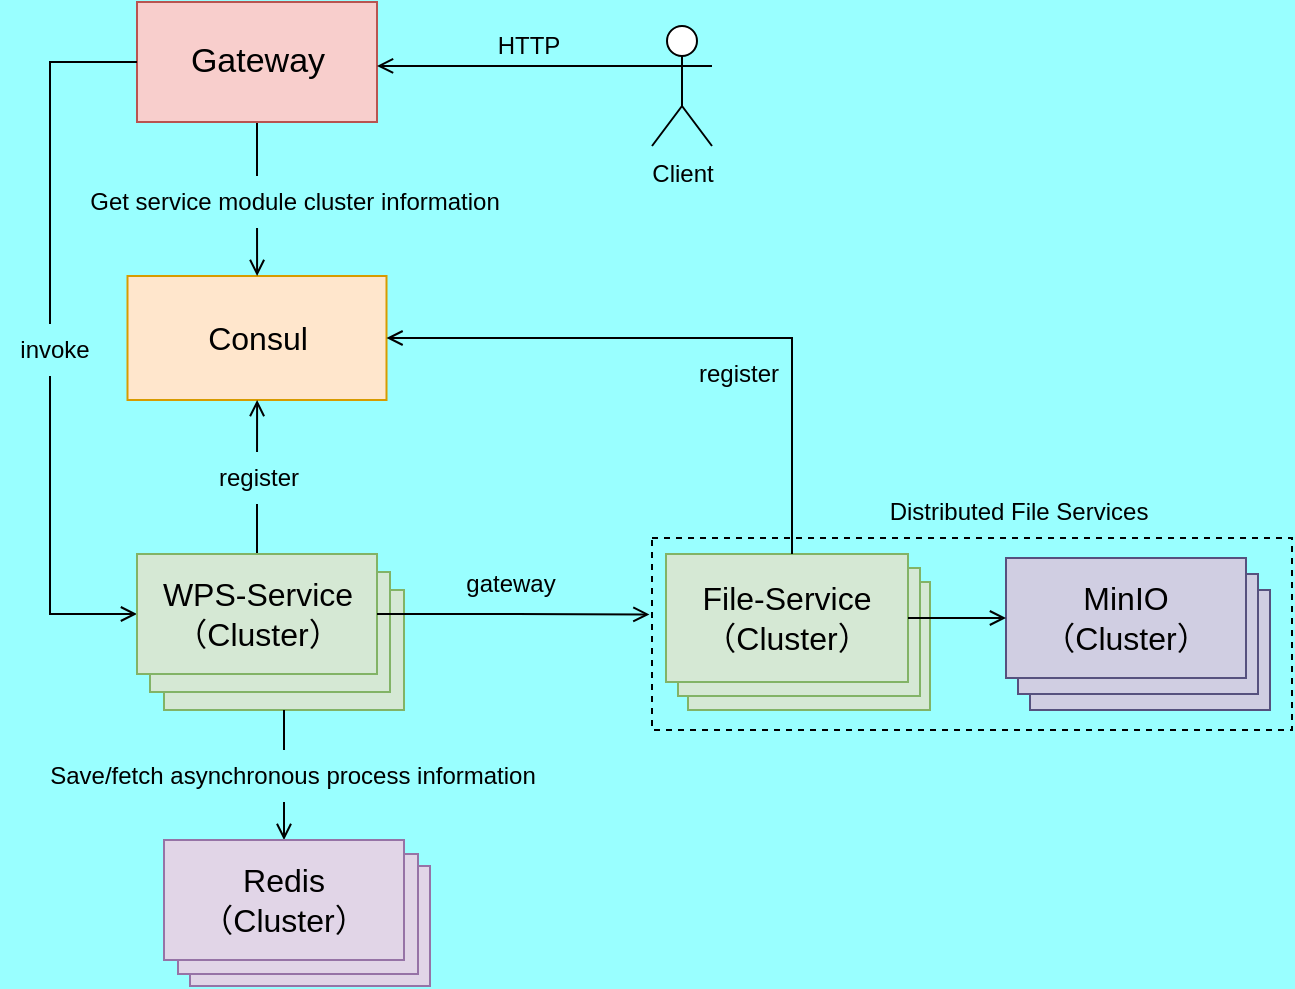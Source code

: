 <mxfile compressed="true" version="22.1.2" type="device"><diagram name="overall structure" id="um61lCRtK5Swq_zVHFhC"><mxGraphModel dx="977" dy="564" grid="0" gridSize="10" guides="1" tooltips="1" connect="1" arrows="1" fold="1" page="0" pageScale="1" pageWidth="827" pageHeight="1169" background="#99FFFF" math="0" shadow="0"><root><mxCell id="0"/><mxCell id="1" parent="0"/><mxCell id="hV25eAa1DgaRUT5z71-g-20" value="" style="rounded=0;whiteSpace=wrap;html=1;fontFamily=Helvetica;fontSize=11;fontColor=default;labelBackgroundColor=default;strokeColor=default;dashed=1;fillColor=none;" parent="1" vertex="1"><mxGeometry x="623" y="354" width="320" height="96" as="geometry"/></mxCell><mxCell id="CDNdN_m22lbI_4HeYdGC-1" value="&lt;font style=&quot;font-size: 16px;&quot;&gt;Consul&lt;br&gt;&lt;/font&gt;" style="rounded=0;whiteSpace=wrap;html=1;fillColor=#ffe6cc;strokeColor=#d79b00;" parent="1" vertex="1"><mxGeometry x="360.75" y="223" width="129.5" height="62" as="geometry"/></mxCell><mxCell id="CDNdN_m22lbI_4HeYdGC-18" style="edgeStyle=orthogonalEdgeStyle;rounded=0;orthogonalLoop=1;jettySize=auto;html=1;strokeColor=default;align=center;verticalAlign=middle;fontFamily=Helvetica;fontSize=11;fontColor=default;labelBackgroundColor=default;endArrow=open;endFill=0;" parent="1" source="CDNdN_m22lbI_4HeYdGC-16" target="CDNdN_m22lbI_4HeYdGC-1" edge="1"><mxGeometry relative="1" as="geometry"/></mxCell><mxCell id="CDNdN_m22lbI_4HeYdGC-16" value="&lt;font style=&quot;font-size: 17px;&quot;&gt;Gateway&lt;/font&gt;" style="rounded=0;whiteSpace=wrap;html=1;fillColor=#f8cecc;strokeColor=#b85450;" parent="1" vertex="1"><mxGeometry x="365.5" y="86" width="120" height="60" as="geometry"/></mxCell><mxCell id="CDNdN_m22lbI_4HeYdGC-20" value="Get service module cluster information" style="text;html=1;align=center;verticalAlign=middle;resizable=0;points=[];autosize=1;strokeColor=none;fillColor=#99FFFF;" parent="1" vertex="1"><mxGeometry x="332" y="173" width="223" height="26" as="geometry"/></mxCell><mxCell id="CDNdN_m22lbI_4HeYdGC-24" style="edgeStyle=orthogonalEdgeStyle;rounded=0;orthogonalLoop=1;jettySize=auto;html=1;strokeColor=default;align=center;verticalAlign=middle;fontFamily=Helvetica;fontSize=11;fontColor=default;labelBackgroundColor=default;endArrow=open;endFill=0;exitX=0;exitY=0.333;exitDx=0;exitDy=0;exitPerimeter=0;" parent="1" source="CDNdN_m22lbI_4HeYdGC-23" target="CDNdN_m22lbI_4HeYdGC-16" edge="1"><mxGeometry relative="1" as="geometry"><mxPoint x="620" y="9" as="sourcePoint"/><Array as="points"><mxPoint x="623" y="118"/></Array></mxGeometry></mxCell><mxCell id="CDNdN_m22lbI_4HeYdGC-23" value="Client" style="shape=umlActor;verticalLabelPosition=bottom;verticalAlign=top;html=1;outlineConnect=0;" parent="1" vertex="1"><mxGeometry x="623" y="98" width="30" height="60" as="geometry"/></mxCell><mxCell id="CDNdN_m22lbI_4HeYdGC-25" value="HTTP" style="text;html=1;align=center;verticalAlign=middle;resizable=0;points=[];autosize=1;strokeColor=none;fillColor=none;" parent="1" vertex="1"><mxGeometry x="537" y="95" width="47" height="25" as="geometry"/></mxCell><mxCell id="HA1Ep-mTGv1zQrVdYoo_-2" style="edgeStyle=orthogonalEdgeStyle;rounded=0;orthogonalLoop=1;jettySize=auto;html=1;strokeColor=default;align=center;verticalAlign=middle;fontFamily=Helvetica;fontSize=11;fontColor=default;labelBackgroundColor=default;endArrow=open;endFill=0;" parent="1" source="CDNdN_m22lbI_4HeYdGC-27" target="CDNdN_m22lbI_4HeYdGC-1" edge="1"><mxGeometry relative="1" as="geometry"/></mxCell><mxCell id="HA1Ep-mTGv1zQrVdYoo_-4" style="edgeStyle=orthogonalEdgeStyle;rounded=0;orthogonalLoop=1;jettySize=auto;html=1;strokeColor=default;align=center;verticalAlign=middle;fontFamily=Helvetica;fontSize=11;fontColor=default;labelBackgroundColor=default;endArrow=open;endFill=0;" parent="1" source="CDNdN_m22lbI_4HeYdGC-16" target="CDNdN_m22lbI_4HeYdGC-27" edge="1"><mxGeometry relative="1" as="geometry"><Array as="points"><mxPoint x="322" y="116"/><mxPoint x="322" y="392"/></Array><mxPoint x="218.128" y="369.676" as="targetPoint"/></mxGeometry></mxCell><mxCell id="hV25eAa1DgaRUT5z71-g-8" value="" style="group" parent="1" vertex="1" connectable="0"><mxGeometry x="365.5" y="362" width="133.5" height="78" as="geometry"/></mxCell><mxCell id="hV25eAa1DgaRUT5z71-g-6" value="" style="rounded=0;whiteSpace=wrap;html=1;fillColor=#d5e8d4;strokeColor=#82b366;" parent="hV25eAa1DgaRUT5z71-g-8" vertex="1"><mxGeometry x="13.5" y="18" width="120" height="60" as="geometry"/></mxCell><mxCell id="CDNdN_m22lbI_4HeYdGC-26" value="" style="rounded=0;whiteSpace=wrap;html=1;fillColor=#d5e8d4;strokeColor=#82b366;" parent="hV25eAa1DgaRUT5z71-g-8" vertex="1"><mxGeometry x="6.5" y="9" width="120" height="60" as="geometry"/></mxCell><mxCell id="CDNdN_m22lbI_4HeYdGC-27" value="&lt;span style=&quot;font-size: 16px;&quot;&gt;WPS-Service&lt;/span&gt;&lt;br&gt;&lt;div style=&quot;font-size: 16px;&quot;&gt;（Cluster）&lt;br&gt;&lt;/div&gt;" style="rounded=0;whiteSpace=wrap;html=1;fillColor=#d5e8d4;strokeColor=#82b366;" parent="hV25eAa1DgaRUT5z71-g-8" vertex="1"><mxGeometry width="120" height="60" as="geometry"/></mxCell><mxCell id="hV25eAa1DgaRUT5z71-g-11" value="" style="group" parent="1" vertex="1" connectable="0"><mxGeometry x="630" y="362" width="132" height="78" as="geometry"/></mxCell><mxCell id="hV25eAa1DgaRUT5z71-g-10" value="&lt;font style=&quot;font-size: 17px;&quot;&gt;文件服务&lt;/font&gt;&lt;div&gt;&lt;font style=&quot;font-size: 17px;&quot;&gt;（集群）&lt;/font&gt;&lt;/div&gt;" style="rounded=0;whiteSpace=wrap;html=1;fillColor=#d5e8d4;strokeColor=#82b366;" parent="hV25eAa1DgaRUT5z71-g-11" vertex="1"><mxGeometry x="11" y="14" width="121" height="64" as="geometry"/></mxCell><mxCell id="hV25eAa1DgaRUT5z71-g-9" value="&lt;font style=&quot;font-size: 17px;&quot;&gt;文件服务&lt;/font&gt;&lt;div&gt;&lt;font style=&quot;font-size: 17px;&quot;&gt;（集群）&lt;/font&gt;&lt;/div&gt;" style="rounded=0;whiteSpace=wrap;html=1;fillColor=#d5e8d4;strokeColor=#82b366;" parent="hV25eAa1DgaRUT5z71-g-11" vertex="1"><mxGeometry x="6" y="7" width="121" height="64" as="geometry"/></mxCell><mxCell id="hV25eAa1DgaRUT5z71-g-4" value="&lt;span style=&quot;font-size: 16px;&quot;&gt;File-Service&lt;/span&gt;&lt;br&gt;&lt;div style=&quot;font-size: 16px;&quot;&gt;（Cluster）&lt;br&gt;&lt;/div&gt;" style="rounded=0;whiteSpace=wrap;html=1;fillColor=#d5e8d4;strokeColor=#82b366;" parent="hV25eAa1DgaRUT5z71-g-11" vertex="1"><mxGeometry width="121" height="64" as="geometry"/></mxCell><mxCell id="hV25eAa1DgaRUT5z71-g-12" style="edgeStyle=orthogonalEdgeStyle;rounded=0;orthogonalLoop=1;jettySize=auto;html=1;entryX=1;entryY=0.5;entryDx=0;entryDy=0;strokeColor=default;align=center;verticalAlign=middle;fontFamily=Helvetica;fontSize=11;fontColor=default;labelBackgroundColor=default;endArrow=open;endFill=0;" parent="1" source="hV25eAa1DgaRUT5z71-g-4" target="CDNdN_m22lbI_4HeYdGC-1" edge="1"><mxGeometry relative="1" as="geometry"><Array as="points"><mxPoint x="693" y="254"/></Array></mxGeometry></mxCell><mxCell id="hV25eAa1DgaRUT5z71-g-13" value="register" style="text;html=1;align=center;verticalAlign=middle;resizable=0;points=[];autosize=1;strokeColor=none;fillColor=none;" parent="1" vertex="1"><mxGeometry x="637" y="259" width="58" height="26" as="geometry"/></mxCell><mxCell id="hV25eAa1DgaRUT5z71-g-17" value="" style="group" parent="1" vertex="1" connectable="0"><mxGeometry x="800" y="364" width="132" height="76" as="geometry"/></mxCell><mxCell id="hV25eAa1DgaRUT5z71-g-16" value="" style="rounded=0;whiteSpace=wrap;html=1;fillColor=#d0cee2;strokeColor=#56517e;" parent="hV25eAa1DgaRUT5z71-g-17" vertex="1"><mxGeometry x="12" y="16" width="120" height="60" as="geometry"/></mxCell><mxCell id="hV25eAa1DgaRUT5z71-g-15" value="" style="rounded=0;whiteSpace=wrap;html=1;fillColor=#d0cee2;strokeColor=#56517e;" parent="hV25eAa1DgaRUT5z71-g-17" vertex="1"><mxGeometry x="6" y="8" width="120" height="60" as="geometry"/></mxCell><mxCell id="hV25eAa1DgaRUT5z71-g-14" value="&lt;font style=&quot;font-size: 16px;&quot;&gt;MinIO&lt;/font&gt;&lt;div style=&quot;font-size: 16px;&quot;&gt;（Cluster）&lt;br&gt;&lt;/div&gt;" style="rounded=0;whiteSpace=wrap;html=1;fillColor=#d0cee2;strokeColor=#56517e;" parent="hV25eAa1DgaRUT5z71-g-17" vertex="1"><mxGeometry width="120" height="60" as="geometry"/></mxCell><mxCell id="hV25eAa1DgaRUT5z71-g-21" style="edgeStyle=orthogonalEdgeStyle;rounded=0;orthogonalLoop=1;jettySize=auto;html=1;strokeColor=default;align=center;verticalAlign=middle;fontFamily=Helvetica;fontSize=11;fontColor=default;labelBackgroundColor=default;endArrow=open;endFill=0;" parent="1" source="hV25eAa1DgaRUT5z71-g-6" target="hV25eAa1DgaRUT5z71-g-1" edge="1"><mxGeometry relative="1" as="geometry"/></mxCell><mxCell id="hV25eAa1DgaRUT5z71-g-19" style="edgeStyle=orthogonalEdgeStyle;rounded=0;orthogonalLoop=1;jettySize=auto;html=1;entryX=0;entryY=0.5;entryDx=0;entryDy=0;strokeColor=default;align=center;verticalAlign=middle;fontFamily=Helvetica;fontSize=11;fontColor=default;labelBackgroundColor=default;endArrow=open;endFill=0;" parent="1" source="hV25eAa1DgaRUT5z71-g-4" target="hV25eAa1DgaRUT5z71-g-14" edge="1"><mxGeometry relative="1" as="geometry"/></mxCell><mxCell id="hV25eAa1DgaRUT5z71-g-22" style="edgeStyle=orthogonalEdgeStyle;rounded=0;orthogonalLoop=1;jettySize=auto;html=1;entryX=-0.004;entryY=0.398;entryDx=0;entryDy=0;entryPerimeter=0;strokeColor=default;align=center;verticalAlign=middle;fontFamily=Helvetica;fontSize=11;fontColor=default;labelBackgroundColor=default;endArrow=open;endFill=0;" parent="1" source="CDNdN_m22lbI_4HeYdGC-27" target="hV25eAa1DgaRUT5z71-g-20" edge="1"><mxGeometry relative="1" as="geometry"/></mxCell><mxCell id="hV25eAa1DgaRUT5z71-g-26" value="gateway" style="text;html=1;align=center;verticalAlign=middle;resizable=0;points=[];autosize=1;strokeColor=none;fillColor=none;" parent="1" vertex="1"><mxGeometry x="520" y="364" width="63" height="26" as="geometry"/></mxCell><mxCell id="z0w1kRfd9tqwYGb8Ldtq-3" value="" style="group" parent="1" vertex="1" connectable="0"><mxGeometry x="379" y="505" width="133" height="73" as="geometry"/></mxCell><mxCell id="z0w1kRfd9tqwYGb8Ldtq-2" value="&lt;font style=&quot;font-size: 16px;&quot;&gt;Redis&lt;/font&gt;&lt;div style=&quot;font-size: 16px;&quot;&gt;&lt;font style=&quot;font-size: 16px;&quot;&gt;（集群）&lt;/font&gt;&lt;/div&gt;" style="rounded=0;whiteSpace=wrap;html=1;fillColor=#e1d5e7;strokeColor=#9673a6;" parent="z0w1kRfd9tqwYGb8Ldtq-3" vertex="1"><mxGeometry x="13" y="13" width="120" height="60" as="geometry"/></mxCell><mxCell id="z0w1kRfd9tqwYGb8Ldtq-1" value="&lt;font style=&quot;font-size: 16px;&quot;&gt;Redis&lt;/font&gt;&lt;div style=&quot;font-size: 16px;&quot;&gt;&lt;font style=&quot;font-size: 16px;&quot;&gt;（集群）&lt;/font&gt;&lt;/div&gt;" style="rounded=0;whiteSpace=wrap;html=1;fillColor=#e1d5e7;strokeColor=#9673a6;" parent="z0w1kRfd9tqwYGb8Ldtq-3" vertex="1"><mxGeometry x="7" y="7" width="120" height="60" as="geometry"/></mxCell><mxCell id="hV25eAa1DgaRUT5z71-g-1" value="&lt;font style=&quot;font-size: 16px;&quot;&gt;Redis&lt;/font&gt;&lt;div style=&quot;font-size: 16px;&quot;&gt;&lt;font style=&quot;font-size: 16px;&quot;&gt;（Cluster）&lt;/font&gt;&lt;/div&gt;" style="rounded=0;whiteSpace=wrap;html=1;fillColor=#e1d5e7;strokeColor=#9673a6;" parent="z0w1kRfd9tqwYGb8Ldtq-3" vertex="1"><mxGeometry width="120" height="60" as="geometry"/></mxCell><mxCell id="z0w1kRfd9tqwYGb8Ldtq-4" value="Distributed File Services" style="text;html=1;align=center;verticalAlign=middle;resizable=0;points=[];autosize=1;strokeColor=none;fillColor=none;" parent="1" vertex="1"><mxGeometry x="732" y="328" width="147" height="26" as="geometry"/></mxCell><mxCell id="hV25eAa1DgaRUT5z71-g-3" value="Save/fetch asynchronous process information" style="text;html=1;align=center;verticalAlign=middle;resizable=0;points=[];autosize=1;strokeColor=none;fillColor=#99FFFF;" parent="1" vertex="1"><mxGeometry x="312" y="460" width="261" height="26" as="geometry"/></mxCell><mxCell id="CDNdN_m22lbI_4HeYdGC-9" value="register" style="text;html=1;align=center;verticalAlign=middle;resizable=0;points=[];autosize=1;strokeColor=none;fillColor=#99FFFF;" parent="1" vertex="1"><mxGeometry x="396.5" y="311" width="58" height="26" as="geometry"/></mxCell><mxCell id="CDNdN_m22lbI_4HeYdGC-22" value="invoke" style="text;html=1;align=center;verticalAlign=middle;resizable=0;points=[];autosize=1;strokeColor=none;fillColor=#99FFFF;" parent="1" vertex="1"><mxGeometry x="297" y="247" width="53" height="26" as="geometry"/></mxCell></root></mxGraphModel></diagram></mxfile>